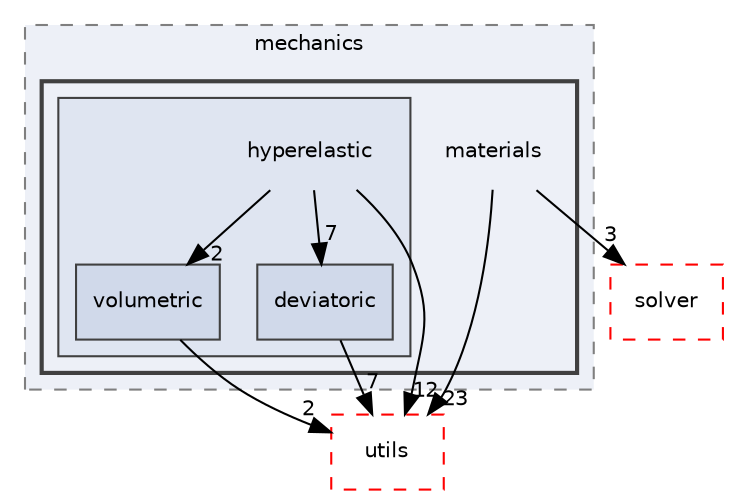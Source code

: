 digraph "materials"
{
 // LATEX_PDF_SIZE
  edge [fontname="Helvetica",fontsize="10",labelfontname="Helvetica",labelfontsize="10"];
  node [fontname="Helvetica",fontsize="10",shape=record];
  compound=true
  subgraph clusterdir_d9d7fab038fcca5270fe0241ec433d4d {
    graph [ bgcolor="#edf0f7", pencolor="grey50", style="filled,dashed,", label="mechanics", fontname="Helvetica", fontsize="10", URL="dir_d9d7fab038fcca5270fe0241ec433d4d.html"]
  subgraph clusterdir_fc403fdb7d4f9d9b203e31bf1b8a15f4 {
    graph [ bgcolor="#edf0f7", pencolor="grey25", style="filled,bold,", label="", fontname="Helvetica", fontsize="10", URL="dir_fc403fdb7d4f9d9b203e31bf1b8a15f4.html"]
    dir_fc403fdb7d4f9d9b203e31bf1b8a15f4 [shape=plaintext, label="materials"];
  subgraph clusterdir_a03d0955ec786907fd5e2d9460a59b20 {
    graph [ bgcolor="#dfe5f1", pencolor="grey25", style="filled,", label="", fontname="Helvetica", fontsize="10", URL="dir_a03d0955ec786907fd5e2d9460a59b20.html"]
    dir_a03d0955ec786907fd5e2d9460a59b20 [shape=plaintext, label="hyperelastic"];
  dir_4ba2a7935bd4322f95edc73c65047dcd [shape=box, label="deviatoric", style="filled,", fillcolor="#d0d9ea", color="grey25", URL="dir_4ba2a7935bd4322f95edc73c65047dcd.html"];
  dir_e24c925cb0f035293ddb71c6b0ba176b [shape=box, label="volumetric", style="filled,", fillcolor="#d0d9ea", color="grey25", URL="dir_e24c925cb0f035293ddb71c6b0ba176b.html"];
  }
  }
  }
  dir_26588bed129c997bc132e8888f2113fa [shape=box, label="solver", style="dashed,", fillcolor="#edf0f7", color="red", URL="dir_26588bed129c997bc132e8888f2113fa.html"];
  dir_36505a9bfb81f81ed7a4e794d4cf597e [shape=box, label="utils", style="dashed,", fillcolor="#edf0f7", color="red", URL="dir_36505a9bfb81f81ed7a4e794d4cf597e.html"];
  dir_fc403fdb7d4f9d9b203e31bf1b8a15f4->dir_26588bed129c997bc132e8888f2113fa [headlabel="3", labeldistance=1.5 headhref="dir_000024_000031.html"];
  dir_fc403fdb7d4f9d9b203e31bf1b8a15f4->dir_36505a9bfb81f81ed7a4e794d4cf597e [headlabel="23", labeldistance=1.5 headhref="dir_000024_000033.html"];
  dir_a03d0955ec786907fd5e2d9460a59b20->dir_36505a9bfb81f81ed7a4e794d4cf597e [headlabel="12", labeldistance=1.5 headhref="dir_000015_000033.html"];
  dir_a03d0955ec786907fd5e2d9460a59b20->dir_4ba2a7935bd4322f95edc73c65047dcd [headlabel="7", labeldistance=1.5 headhref="dir_000015_000005.html"];
  dir_a03d0955ec786907fd5e2d9460a59b20->dir_e24c925cb0f035293ddb71c6b0ba176b [headlabel="2", labeldistance=1.5 headhref="dir_000015_000035.html"];
  dir_4ba2a7935bd4322f95edc73c65047dcd->dir_36505a9bfb81f81ed7a4e794d4cf597e [headlabel="7", labeldistance=1.5 headhref="dir_000005_000033.html"];
  dir_e24c925cb0f035293ddb71c6b0ba176b->dir_36505a9bfb81f81ed7a4e794d4cf597e [headlabel="2", labeldistance=1.5 headhref="dir_000035_000033.html"];
}
